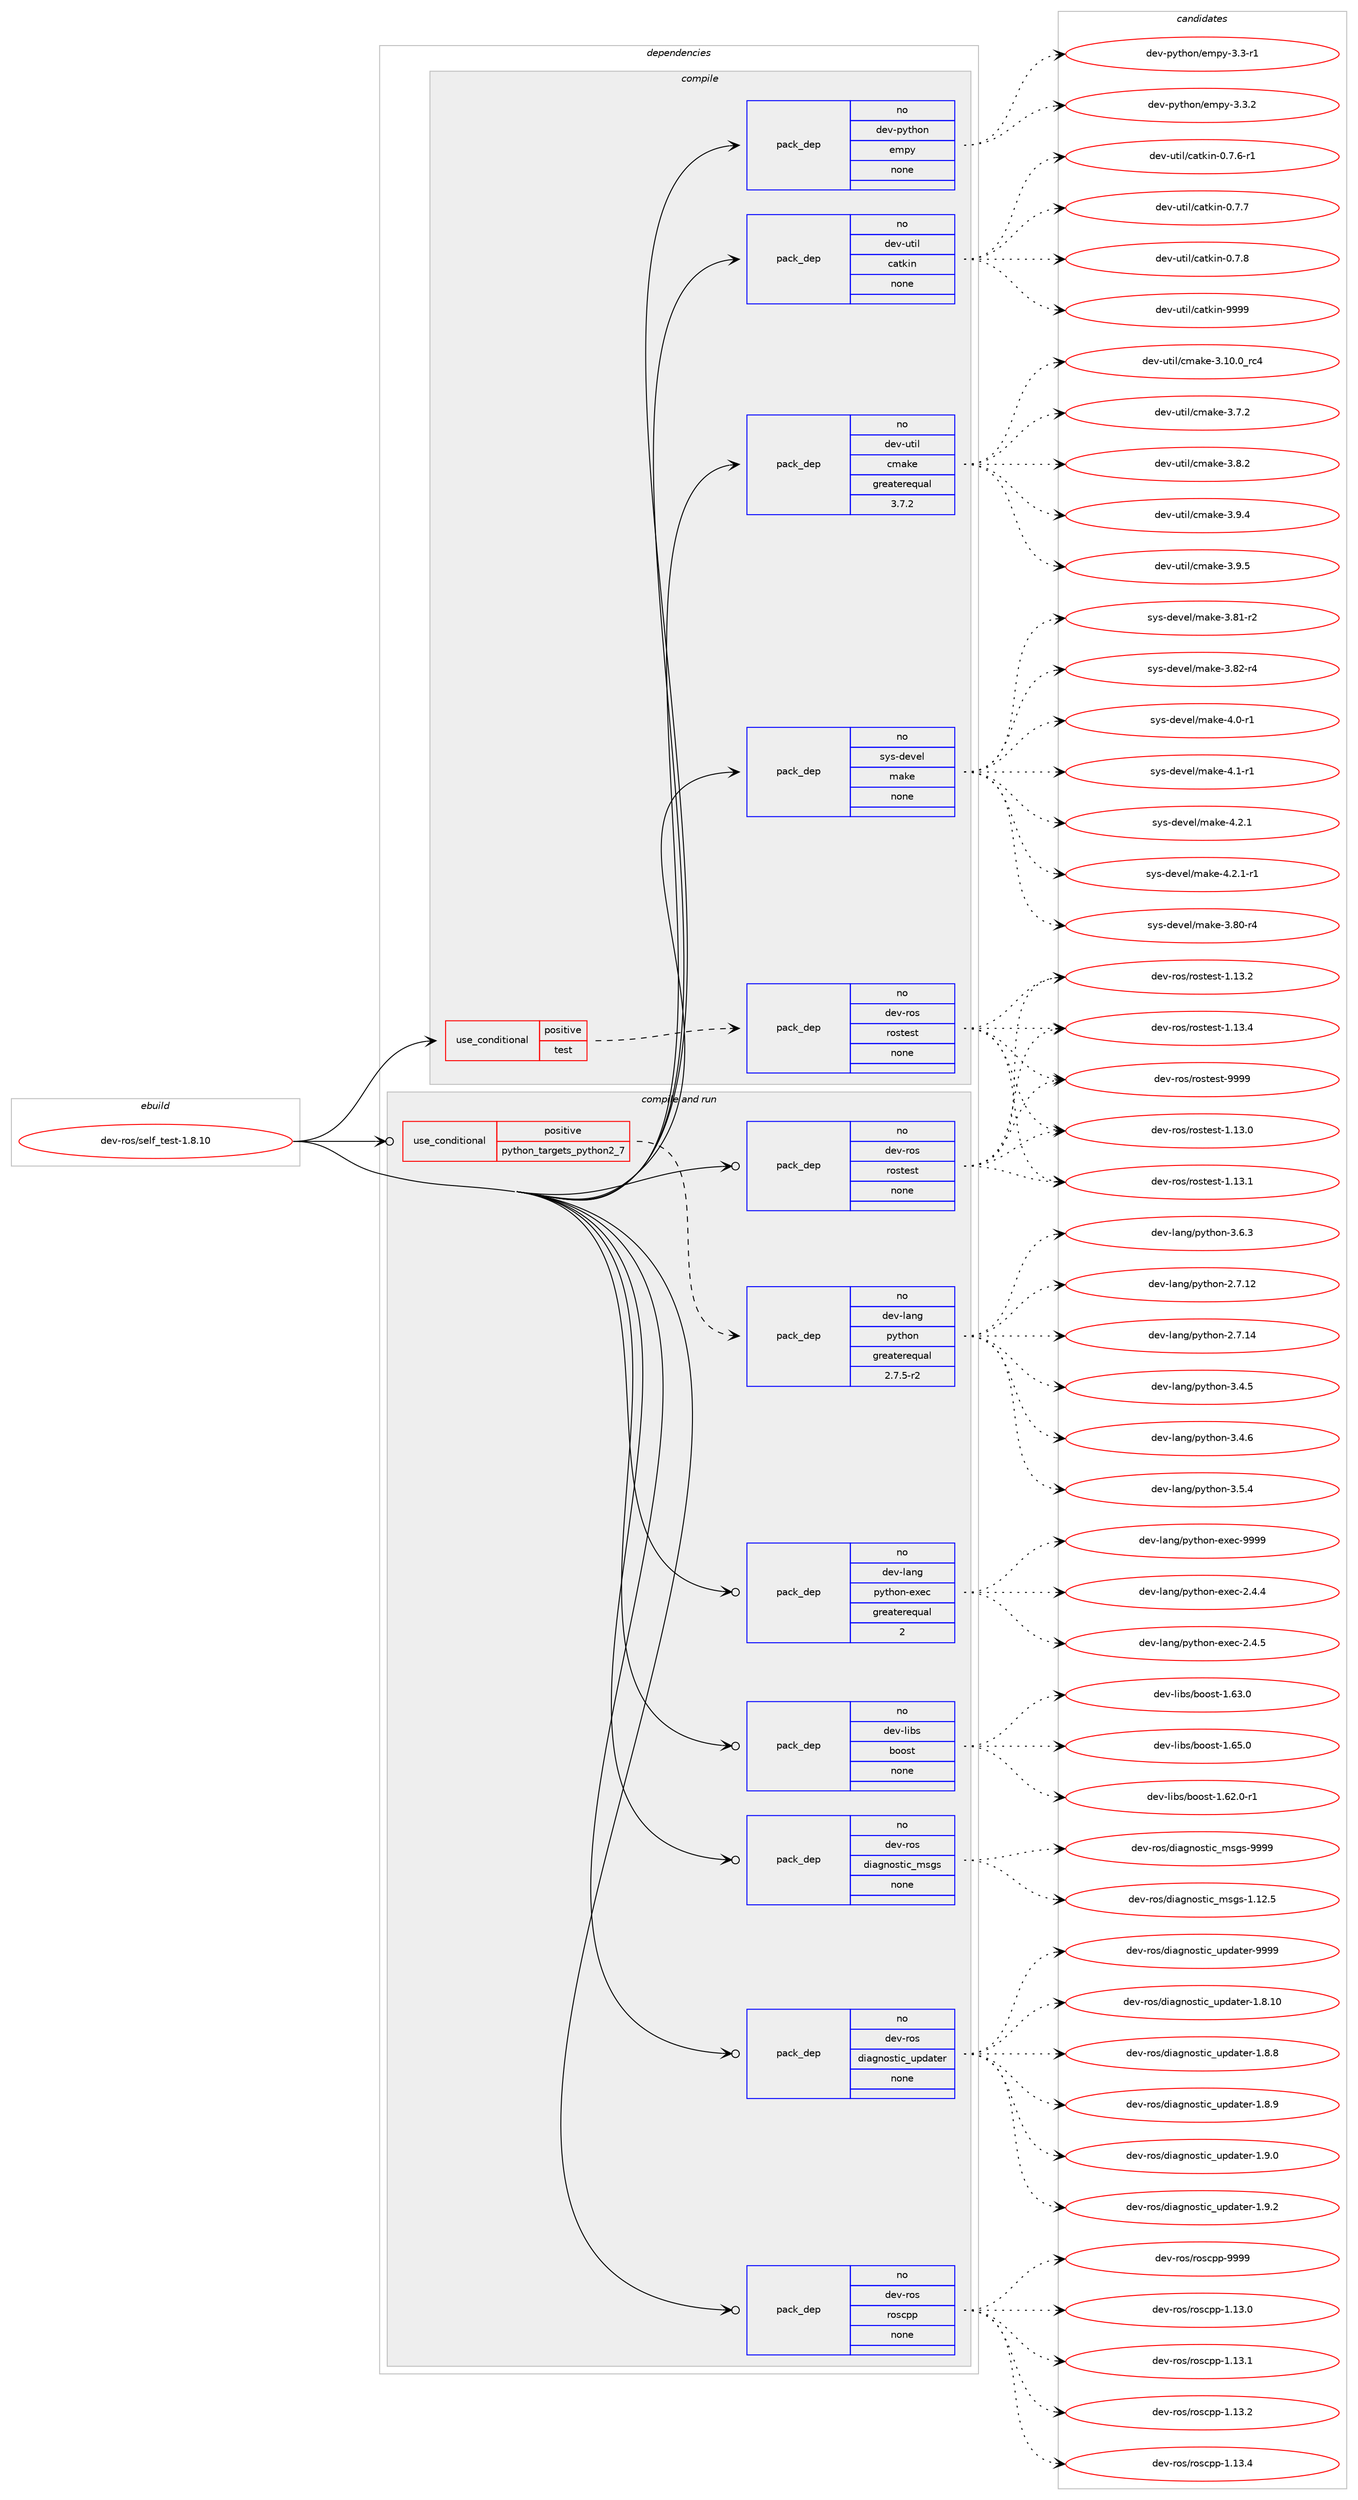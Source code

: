 digraph prolog {

# *************
# Graph options
# *************

newrank=true;
concentrate=true;
compound=true;
graph [rankdir=LR,fontname=Helvetica,fontsize=10,ranksep=1.5];#, ranksep=2.5, nodesep=0.2];
edge  [arrowhead=vee];
node  [fontname=Helvetica,fontsize=10];

# **********
# The ebuild
# **********

subgraph cluster_leftcol {
color=gray;
rank=same;
label=<<i>ebuild</i>>;
id [label="dev-ros/self_test-1.8.10", color=red, width=4, href="../dev-ros/self_test-1.8.10.svg"];
}

# ****************
# The dependencies
# ****************

subgraph cluster_midcol {
color=gray;
label=<<i>dependencies</i>>;
subgraph cluster_compile {
fillcolor="#eeeeee";
style=filled;
label=<<i>compile</i>>;
subgraph cond47150 {
dependency214064 [label=<<TABLE BORDER="0" CELLBORDER="1" CELLSPACING="0" CELLPADDING="4"><TR><TD ROWSPAN="3" CELLPADDING="10">use_conditional</TD></TR><TR><TD>positive</TD></TR><TR><TD>test</TD></TR></TABLE>>, shape=none, color=red];
subgraph pack162924 {
dependency214065 [label=<<TABLE BORDER="0" CELLBORDER="1" CELLSPACING="0" CELLPADDING="4" WIDTH="220"><TR><TD ROWSPAN="6" CELLPADDING="30">pack_dep</TD></TR><TR><TD WIDTH="110">no</TD></TR><TR><TD>dev-ros</TD></TR><TR><TD>rostest</TD></TR><TR><TD>none</TD></TR><TR><TD></TD></TR></TABLE>>, shape=none, color=blue];
}
dependency214064:e -> dependency214065:w [weight=20,style="dashed",arrowhead="vee"];
}
id:e -> dependency214064:w [weight=20,style="solid",arrowhead="vee"];
subgraph pack162925 {
dependency214066 [label=<<TABLE BORDER="0" CELLBORDER="1" CELLSPACING="0" CELLPADDING="4" WIDTH="220"><TR><TD ROWSPAN="6" CELLPADDING="30">pack_dep</TD></TR><TR><TD WIDTH="110">no</TD></TR><TR><TD>dev-python</TD></TR><TR><TD>empy</TD></TR><TR><TD>none</TD></TR><TR><TD></TD></TR></TABLE>>, shape=none, color=blue];
}
id:e -> dependency214066:w [weight=20,style="solid",arrowhead="vee"];
subgraph pack162926 {
dependency214067 [label=<<TABLE BORDER="0" CELLBORDER="1" CELLSPACING="0" CELLPADDING="4" WIDTH="220"><TR><TD ROWSPAN="6" CELLPADDING="30">pack_dep</TD></TR><TR><TD WIDTH="110">no</TD></TR><TR><TD>dev-util</TD></TR><TR><TD>catkin</TD></TR><TR><TD>none</TD></TR><TR><TD></TD></TR></TABLE>>, shape=none, color=blue];
}
id:e -> dependency214067:w [weight=20,style="solid",arrowhead="vee"];
subgraph pack162927 {
dependency214068 [label=<<TABLE BORDER="0" CELLBORDER="1" CELLSPACING="0" CELLPADDING="4" WIDTH="220"><TR><TD ROWSPAN="6" CELLPADDING="30">pack_dep</TD></TR><TR><TD WIDTH="110">no</TD></TR><TR><TD>dev-util</TD></TR><TR><TD>cmake</TD></TR><TR><TD>greaterequal</TD></TR><TR><TD>3.7.2</TD></TR></TABLE>>, shape=none, color=blue];
}
id:e -> dependency214068:w [weight=20,style="solid",arrowhead="vee"];
subgraph pack162928 {
dependency214069 [label=<<TABLE BORDER="0" CELLBORDER="1" CELLSPACING="0" CELLPADDING="4" WIDTH="220"><TR><TD ROWSPAN="6" CELLPADDING="30">pack_dep</TD></TR><TR><TD WIDTH="110">no</TD></TR><TR><TD>sys-devel</TD></TR><TR><TD>make</TD></TR><TR><TD>none</TD></TR><TR><TD></TD></TR></TABLE>>, shape=none, color=blue];
}
id:e -> dependency214069:w [weight=20,style="solid",arrowhead="vee"];
}
subgraph cluster_compileandrun {
fillcolor="#eeeeee";
style=filled;
label=<<i>compile and run</i>>;
subgraph cond47151 {
dependency214070 [label=<<TABLE BORDER="0" CELLBORDER="1" CELLSPACING="0" CELLPADDING="4"><TR><TD ROWSPAN="3" CELLPADDING="10">use_conditional</TD></TR><TR><TD>positive</TD></TR><TR><TD>python_targets_python2_7</TD></TR></TABLE>>, shape=none, color=red];
subgraph pack162929 {
dependency214071 [label=<<TABLE BORDER="0" CELLBORDER="1" CELLSPACING="0" CELLPADDING="4" WIDTH="220"><TR><TD ROWSPAN="6" CELLPADDING="30">pack_dep</TD></TR><TR><TD WIDTH="110">no</TD></TR><TR><TD>dev-lang</TD></TR><TR><TD>python</TD></TR><TR><TD>greaterequal</TD></TR><TR><TD>2.7.5-r2</TD></TR></TABLE>>, shape=none, color=blue];
}
dependency214070:e -> dependency214071:w [weight=20,style="dashed",arrowhead="vee"];
}
id:e -> dependency214070:w [weight=20,style="solid",arrowhead="odotvee"];
subgraph pack162930 {
dependency214072 [label=<<TABLE BORDER="0" CELLBORDER="1" CELLSPACING="0" CELLPADDING="4" WIDTH="220"><TR><TD ROWSPAN="6" CELLPADDING="30">pack_dep</TD></TR><TR><TD WIDTH="110">no</TD></TR><TR><TD>dev-lang</TD></TR><TR><TD>python-exec</TD></TR><TR><TD>greaterequal</TD></TR><TR><TD>2</TD></TR></TABLE>>, shape=none, color=blue];
}
id:e -> dependency214072:w [weight=20,style="solid",arrowhead="odotvee"];
subgraph pack162931 {
dependency214073 [label=<<TABLE BORDER="0" CELLBORDER="1" CELLSPACING="0" CELLPADDING="4" WIDTH="220"><TR><TD ROWSPAN="6" CELLPADDING="30">pack_dep</TD></TR><TR><TD WIDTH="110">no</TD></TR><TR><TD>dev-libs</TD></TR><TR><TD>boost</TD></TR><TR><TD>none</TD></TR><TR><TD></TD></TR></TABLE>>, shape=none, color=blue];
}
id:e -> dependency214073:w [weight=20,style="solid",arrowhead="odotvee"];
subgraph pack162932 {
dependency214074 [label=<<TABLE BORDER="0" CELLBORDER="1" CELLSPACING="0" CELLPADDING="4" WIDTH="220"><TR><TD ROWSPAN="6" CELLPADDING="30">pack_dep</TD></TR><TR><TD WIDTH="110">no</TD></TR><TR><TD>dev-ros</TD></TR><TR><TD>diagnostic_msgs</TD></TR><TR><TD>none</TD></TR><TR><TD></TD></TR></TABLE>>, shape=none, color=blue];
}
id:e -> dependency214074:w [weight=20,style="solid",arrowhead="odotvee"];
subgraph pack162933 {
dependency214075 [label=<<TABLE BORDER="0" CELLBORDER="1" CELLSPACING="0" CELLPADDING="4" WIDTH="220"><TR><TD ROWSPAN="6" CELLPADDING="30">pack_dep</TD></TR><TR><TD WIDTH="110">no</TD></TR><TR><TD>dev-ros</TD></TR><TR><TD>diagnostic_updater</TD></TR><TR><TD>none</TD></TR><TR><TD></TD></TR></TABLE>>, shape=none, color=blue];
}
id:e -> dependency214075:w [weight=20,style="solid",arrowhead="odotvee"];
subgraph pack162934 {
dependency214076 [label=<<TABLE BORDER="0" CELLBORDER="1" CELLSPACING="0" CELLPADDING="4" WIDTH="220"><TR><TD ROWSPAN="6" CELLPADDING="30">pack_dep</TD></TR><TR><TD WIDTH="110">no</TD></TR><TR><TD>dev-ros</TD></TR><TR><TD>roscpp</TD></TR><TR><TD>none</TD></TR><TR><TD></TD></TR></TABLE>>, shape=none, color=blue];
}
id:e -> dependency214076:w [weight=20,style="solid",arrowhead="odotvee"];
subgraph pack162935 {
dependency214077 [label=<<TABLE BORDER="0" CELLBORDER="1" CELLSPACING="0" CELLPADDING="4" WIDTH="220"><TR><TD ROWSPAN="6" CELLPADDING="30">pack_dep</TD></TR><TR><TD WIDTH="110">no</TD></TR><TR><TD>dev-ros</TD></TR><TR><TD>rostest</TD></TR><TR><TD>none</TD></TR><TR><TD></TD></TR></TABLE>>, shape=none, color=blue];
}
id:e -> dependency214077:w [weight=20,style="solid",arrowhead="odotvee"];
}
subgraph cluster_run {
fillcolor="#eeeeee";
style=filled;
label=<<i>run</i>>;
}
}

# **************
# The candidates
# **************

subgraph cluster_choices {
rank=same;
color=gray;
label=<<i>candidates</i>>;

subgraph choice162924 {
color=black;
nodesep=1;
choice100101118451141111154711411111511610111511645494649514648 [label="dev-ros/rostest-1.13.0", color=red, width=4,href="../dev-ros/rostest-1.13.0.svg"];
choice100101118451141111154711411111511610111511645494649514649 [label="dev-ros/rostest-1.13.1", color=red, width=4,href="../dev-ros/rostest-1.13.1.svg"];
choice100101118451141111154711411111511610111511645494649514650 [label="dev-ros/rostest-1.13.2", color=red, width=4,href="../dev-ros/rostest-1.13.2.svg"];
choice100101118451141111154711411111511610111511645494649514652 [label="dev-ros/rostest-1.13.4", color=red, width=4,href="../dev-ros/rostest-1.13.4.svg"];
choice10010111845114111115471141111151161011151164557575757 [label="dev-ros/rostest-9999", color=red, width=4,href="../dev-ros/rostest-9999.svg"];
dependency214065:e -> choice100101118451141111154711411111511610111511645494649514648:w [style=dotted,weight="100"];
dependency214065:e -> choice100101118451141111154711411111511610111511645494649514649:w [style=dotted,weight="100"];
dependency214065:e -> choice100101118451141111154711411111511610111511645494649514650:w [style=dotted,weight="100"];
dependency214065:e -> choice100101118451141111154711411111511610111511645494649514652:w [style=dotted,weight="100"];
dependency214065:e -> choice10010111845114111115471141111151161011151164557575757:w [style=dotted,weight="100"];
}
subgraph choice162925 {
color=black;
nodesep=1;
choice1001011184511212111610411111047101109112121455146514511449 [label="dev-python/empy-3.3-r1", color=red, width=4,href="../dev-python/empy-3.3-r1.svg"];
choice1001011184511212111610411111047101109112121455146514650 [label="dev-python/empy-3.3.2", color=red, width=4,href="../dev-python/empy-3.3.2.svg"];
dependency214066:e -> choice1001011184511212111610411111047101109112121455146514511449:w [style=dotted,weight="100"];
dependency214066:e -> choice1001011184511212111610411111047101109112121455146514650:w [style=dotted,weight="100"];
}
subgraph choice162926 {
color=black;
nodesep=1;
choice100101118451171161051084799971161071051104548465546544511449 [label="dev-util/catkin-0.7.6-r1", color=red, width=4,href="../dev-util/catkin-0.7.6-r1.svg"];
choice10010111845117116105108479997116107105110454846554655 [label="dev-util/catkin-0.7.7", color=red, width=4,href="../dev-util/catkin-0.7.7.svg"];
choice10010111845117116105108479997116107105110454846554656 [label="dev-util/catkin-0.7.8", color=red, width=4,href="../dev-util/catkin-0.7.8.svg"];
choice100101118451171161051084799971161071051104557575757 [label="dev-util/catkin-9999", color=red, width=4,href="../dev-util/catkin-9999.svg"];
dependency214067:e -> choice100101118451171161051084799971161071051104548465546544511449:w [style=dotted,weight="100"];
dependency214067:e -> choice10010111845117116105108479997116107105110454846554655:w [style=dotted,weight="100"];
dependency214067:e -> choice10010111845117116105108479997116107105110454846554656:w [style=dotted,weight="100"];
dependency214067:e -> choice100101118451171161051084799971161071051104557575757:w [style=dotted,weight="100"];
}
subgraph choice162927 {
color=black;
nodesep=1;
choice1001011184511711610510847991099710710145514649484648951149952 [label="dev-util/cmake-3.10.0_rc4", color=red, width=4,href="../dev-util/cmake-3.10.0_rc4.svg"];
choice10010111845117116105108479910997107101455146554650 [label="dev-util/cmake-3.7.2", color=red, width=4,href="../dev-util/cmake-3.7.2.svg"];
choice10010111845117116105108479910997107101455146564650 [label="dev-util/cmake-3.8.2", color=red, width=4,href="../dev-util/cmake-3.8.2.svg"];
choice10010111845117116105108479910997107101455146574652 [label="dev-util/cmake-3.9.4", color=red, width=4,href="../dev-util/cmake-3.9.4.svg"];
choice10010111845117116105108479910997107101455146574653 [label="dev-util/cmake-3.9.5", color=red, width=4,href="../dev-util/cmake-3.9.5.svg"];
dependency214068:e -> choice1001011184511711610510847991099710710145514649484648951149952:w [style=dotted,weight="100"];
dependency214068:e -> choice10010111845117116105108479910997107101455146554650:w [style=dotted,weight="100"];
dependency214068:e -> choice10010111845117116105108479910997107101455146564650:w [style=dotted,weight="100"];
dependency214068:e -> choice10010111845117116105108479910997107101455146574652:w [style=dotted,weight="100"];
dependency214068:e -> choice10010111845117116105108479910997107101455146574653:w [style=dotted,weight="100"];
}
subgraph choice162928 {
color=black;
nodesep=1;
choice11512111545100101118101108471099710710145514656484511452 [label="sys-devel/make-3.80-r4", color=red, width=4,href="../sys-devel/make-3.80-r4.svg"];
choice11512111545100101118101108471099710710145514656494511450 [label="sys-devel/make-3.81-r2", color=red, width=4,href="../sys-devel/make-3.81-r2.svg"];
choice11512111545100101118101108471099710710145514656504511452 [label="sys-devel/make-3.82-r4", color=red, width=4,href="../sys-devel/make-3.82-r4.svg"];
choice115121115451001011181011084710997107101455246484511449 [label="sys-devel/make-4.0-r1", color=red, width=4,href="../sys-devel/make-4.0-r1.svg"];
choice115121115451001011181011084710997107101455246494511449 [label="sys-devel/make-4.1-r1", color=red, width=4,href="../sys-devel/make-4.1-r1.svg"];
choice115121115451001011181011084710997107101455246504649 [label="sys-devel/make-4.2.1", color=red, width=4,href="../sys-devel/make-4.2.1.svg"];
choice1151211154510010111810110847109971071014552465046494511449 [label="sys-devel/make-4.2.1-r1", color=red, width=4,href="../sys-devel/make-4.2.1-r1.svg"];
dependency214069:e -> choice11512111545100101118101108471099710710145514656484511452:w [style=dotted,weight="100"];
dependency214069:e -> choice11512111545100101118101108471099710710145514656494511450:w [style=dotted,weight="100"];
dependency214069:e -> choice11512111545100101118101108471099710710145514656504511452:w [style=dotted,weight="100"];
dependency214069:e -> choice115121115451001011181011084710997107101455246484511449:w [style=dotted,weight="100"];
dependency214069:e -> choice115121115451001011181011084710997107101455246494511449:w [style=dotted,weight="100"];
dependency214069:e -> choice115121115451001011181011084710997107101455246504649:w [style=dotted,weight="100"];
dependency214069:e -> choice1151211154510010111810110847109971071014552465046494511449:w [style=dotted,weight="100"];
}
subgraph choice162929 {
color=black;
nodesep=1;
choice10010111845108971101034711212111610411111045504655464950 [label="dev-lang/python-2.7.12", color=red, width=4,href="../dev-lang/python-2.7.12.svg"];
choice10010111845108971101034711212111610411111045504655464952 [label="dev-lang/python-2.7.14", color=red, width=4,href="../dev-lang/python-2.7.14.svg"];
choice100101118451089711010347112121116104111110455146524653 [label="dev-lang/python-3.4.5", color=red, width=4,href="../dev-lang/python-3.4.5.svg"];
choice100101118451089711010347112121116104111110455146524654 [label="dev-lang/python-3.4.6", color=red, width=4,href="../dev-lang/python-3.4.6.svg"];
choice100101118451089711010347112121116104111110455146534652 [label="dev-lang/python-3.5.4", color=red, width=4,href="../dev-lang/python-3.5.4.svg"];
choice100101118451089711010347112121116104111110455146544651 [label="dev-lang/python-3.6.3", color=red, width=4,href="../dev-lang/python-3.6.3.svg"];
dependency214071:e -> choice10010111845108971101034711212111610411111045504655464950:w [style=dotted,weight="100"];
dependency214071:e -> choice10010111845108971101034711212111610411111045504655464952:w [style=dotted,weight="100"];
dependency214071:e -> choice100101118451089711010347112121116104111110455146524653:w [style=dotted,weight="100"];
dependency214071:e -> choice100101118451089711010347112121116104111110455146524654:w [style=dotted,weight="100"];
dependency214071:e -> choice100101118451089711010347112121116104111110455146534652:w [style=dotted,weight="100"];
dependency214071:e -> choice100101118451089711010347112121116104111110455146544651:w [style=dotted,weight="100"];
}
subgraph choice162930 {
color=black;
nodesep=1;
choice1001011184510897110103471121211161041111104510112010199455046524652 [label="dev-lang/python-exec-2.4.4", color=red, width=4,href="../dev-lang/python-exec-2.4.4.svg"];
choice1001011184510897110103471121211161041111104510112010199455046524653 [label="dev-lang/python-exec-2.4.5", color=red, width=4,href="../dev-lang/python-exec-2.4.5.svg"];
choice10010111845108971101034711212111610411111045101120101994557575757 [label="dev-lang/python-exec-9999", color=red, width=4,href="../dev-lang/python-exec-9999.svg"];
dependency214072:e -> choice1001011184510897110103471121211161041111104510112010199455046524652:w [style=dotted,weight="100"];
dependency214072:e -> choice1001011184510897110103471121211161041111104510112010199455046524653:w [style=dotted,weight="100"];
dependency214072:e -> choice10010111845108971101034711212111610411111045101120101994557575757:w [style=dotted,weight="100"];
}
subgraph choice162931 {
color=black;
nodesep=1;
choice10010111845108105981154798111111115116454946545046484511449 [label="dev-libs/boost-1.62.0-r1", color=red, width=4,href="../dev-libs/boost-1.62.0-r1.svg"];
choice1001011184510810598115479811111111511645494654514648 [label="dev-libs/boost-1.63.0", color=red, width=4,href="../dev-libs/boost-1.63.0.svg"];
choice1001011184510810598115479811111111511645494654534648 [label="dev-libs/boost-1.65.0", color=red, width=4,href="../dev-libs/boost-1.65.0.svg"];
dependency214073:e -> choice10010111845108105981154798111111115116454946545046484511449:w [style=dotted,weight="100"];
dependency214073:e -> choice1001011184510810598115479811111111511645494654514648:w [style=dotted,weight="100"];
dependency214073:e -> choice1001011184510810598115479811111111511645494654534648:w [style=dotted,weight="100"];
}
subgraph choice162932 {
color=black;
nodesep=1;
choice100101118451141111154710010597103110111115116105999510911510311545494649504653 [label="dev-ros/diagnostic_msgs-1.12.5", color=red, width=4,href="../dev-ros/diagnostic_msgs-1.12.5.svg"];
choice10010111845114111115471001059710311011111511610599951091151031154557575757 [label="dev-ros/diagnostic_msgs-9999", color=red, width=4,href="../dev-ros/diagnostic_msgs-9999.svg"];
dependency214074:e -> choice100101118451141111154710010597103110111115116105999510911510311545494649504653:w [style=dotted,weight="100"];
dependency214074:e -> choice10010111845114111115471001059710311011111511610599951091151031154557575757:w [style=dotted,weight="100"];
}
subgraph choice162933 {
color=black;
nodesep=1;
choice10010111845114111115471001059710311011111511610599951171121009711610111445494656464948 [label="dev-ros/diagnostic_updater-1.8.10", color=red, width=4,href="../dev-ros/diagnostic_updater-1.8.10.svg"];
choice100101118451141111154710010597103110111115116105999511711210097116101114454946564656 [label="dev-ros/diagnostic_updater-1.8.8", color=red, width=4,href="../dev-ros/diagnostic_updater-1.8.8.svg"];
choice100101118451141111154710010597103110111115116105999511711210097116101114454946564657 [label="dev-ros/diagnostic_updater-1.8.9", color=red, width=4,href="../dev-ros/diagnostic_updater-1.8.9.svg"];
choice100101118451141111154710010597103110111115116105999511711210097116101114454946574648 [label="dev-ros/diagnostic_updater-1.9.0", color=red, width=4,href="../dev-ros/diagnostic_updater-1.9.0.svg"];
choice100101118451141111154710010597103110111115116105999511711210097116101114454946574650 [label="dev-ros/diagnostic_updater-1.9.2", color=red, width=4,href="../dev-ros/diagnostic_updater-1.9.2.svg"];
choice1001011184511411111547100105971031101111151161059995117112100971161011144557575757 [label="dev-ros/diagnostic_updater-9999", color=red, width=4,href="../dev-ros/diagnostic_updater-9999.svg"];
dependency214075:e -> choice10010111845114111115471001059710311011111511610599951171121009711610111445494656464948:w [style=dotted,weight="100"];
dependency214075:e -> choice100101118451141111154710010597103110111115116105999511711210097116101114454946564656:w [style=dotted,weight="100"];
dependency214075:e -> choice100101118451141111154710010597103110111115116105999511711210097116101114454946564657:w [style=dotted,weight="100"];
dependency214075:e -> choice100101118451141111154710010597103110111115116105999511711210097116101114454946574648:w [style=dotted,weight="100"];
dependency214075:e -> choice100101118451141111154710010597103110111115116105999511711210097116101114454946574650:w [style=dotted,weight="100"];
dependency214075:e -> choice1001011184511411111547100105971031101111151161059995117112100971161011144557575757:w [style=dotted,weight="100"];
}
subgraph choice162934 {
color=black;
nodesep=1;
choice10010111845114111115471141111159911211245494649514648 [label="dev-ros/roscpp-1.13.0", color=red, width=4,href="../dev-ros/roscpp-1.13.0.svg"];
choice10010111845114111115471141111159911211245494649514649 [label="dev-ros/roscpp-1.13.1", color=red, width=4,href="../dev-ros/roscpp-1.13.1.svg"];
choice10010111845114111115471141111159911211245494649514650 [label="dev-ros/roscpp-1.13.2", color=red, width=4,href="../dev-ros/roscpp-1.13.2.svg"];
choice10010111845114111115471141111159911211245494649514652 [label="dev-ros/roscpp-1.13.4", color=red, width=4,href="../dev-ros/roscpp-1.13.4.svg"];
choice1001011184511411111547114111115991121124557575757 [label="dev-ros/roscpp-9999", color=red, width=4,href="../dev-ros/roscpp-9999.svg"];
dependency214076:e -> choice10010111845114111115471141111159911211245494649514648:w [style=dotted,weight="100"];
dependency214076:e -> choice10010111845114111115471141111159911211245494649514649:w [style=dotted,weight="100"];
dependency214076:e -> choice10010111845114111115471141111159911211245494649514650:w [style=dotted,weight="100"];
dependency214076:e -> choice10010111845114111115471141111159911211245494649514652:w [style=dotted,weight="100"];
dependency214076:e -> choice1001011184511411111547114111115991121124557575757:w [style=dotted,weight="100"];
}
subgraph choice162935 {
color=black;
nodesep=1;
choice100101118451141111154711411111511610111511645494649514648 [label="dev-ros/rostest-1.13.0", color=red, width=4,href="../dev-ros/rostest-1.13.0.svg"];
choice100101118451141111154711411111511610111511645494649514649 [label="dev-ros/rostest-1.13.1", color=red, width=4,href="../dev-ros/rostest-1.13.1.svg"];
choice100101118451141111154711411111511610111511645494649514650 [label="dev-ros/rostest-1.13.2", color=red, width=4,href="../dev-ros/rostest-1.13.2.svg"];
choice100101118451141111154711411111511610111511645494649514652 [label="dev-ros/rostest-1.13.4", color=red, width=4,href="../dev-ros/rostest-1.13.4.svg"];
choice10010111845114111115471141111151161011151164557575757 [label="dev-ros/rostest-9999", color=red, width=4,href="../dev-ros/rostest-9999.svg"];
dependency214077:e -> choice100101118451141111154711411111511610111511645494649514648:w [style=dotted,weight="100"];
dependency214077:e -> choice100101118451141111154711411111511610111511645494649514649:w [style=dotted,weight="100"];
dependency214077:e -> choice100101118451141111154711411111511610111511645494649514650:w [style=dotted,weight="100"];
dependency214077:e -> choice100101118451141111154711411111511610111511645494649514652:w [style=dotted,weight="100"];
dependency214077:e -> choice10010111845114111115471141111151161011151164557575757:w [style=dotted,weight="100"];
}
}

}
